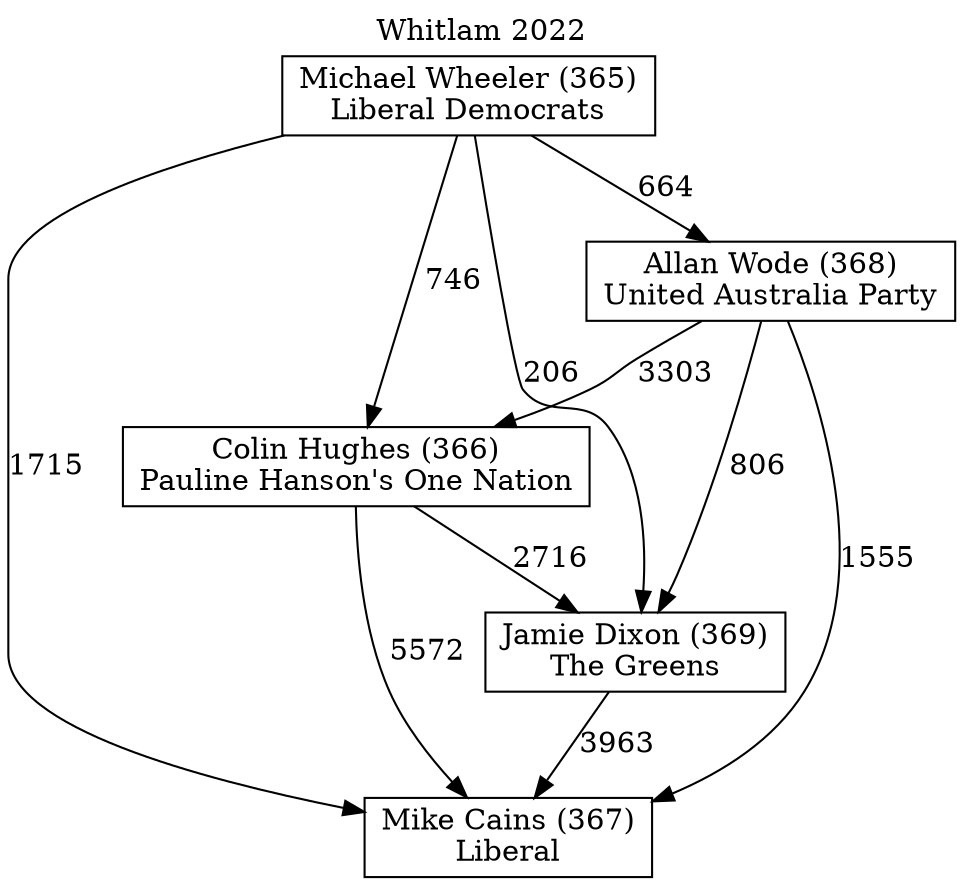 // House preference flow
digraph "Mike Cains (367)_Whitlam_2022" {
	graph [label="Whitlam 2022" labelloc=t mclimit=10]
	node [shape=box]
	"Michael Wheeler (365)" [label="Michael Wheeler (365)
Liberal Democrats"]
	"Mike Cains (367)" [label="Mike Cains (367)
Liberal"]
	"Jamie Dixon (369)" [label="Jamie Dixon (369)
The Greens"]
	"Colin Hughes (366)" [label="Colin Hughes (366)
Pauline Hanson's One Nation"]
	"Allan Wode (368)" [label="Allan Wode (368)
United Australia Party"]
	"Michael Wheeler (365)" -> "Allan Wode (368)" [label=664]
	"Jamie Dixon (369)" -> "Mike Cains (367)" [label=3963]
	"Allan Wode (368)" -> "Jamie Dixon (369)" [label=806]
	"Colin Hughes (366)" -> "Mike Cains (367)" [label=5572]
	"Michael Wheeler (365)" -> "Mike Cains (367)" [label=1715]
	"Michael Wheeler (365)" -> "Colin Hughes (366)" [label=746]
	"Michael Wheeler (365)" -> "Jamie Dixon (369)" [label=206]
	"Allan Wode (368)" -> "Mike Cains (367)" [label=1555]
	"Allan Wode (368)" -> "Colin Hughes (366)" [label=3303]
	"Colin Hughes (366)" -> "Jamie Dixon (369)" [label=2716]
}
